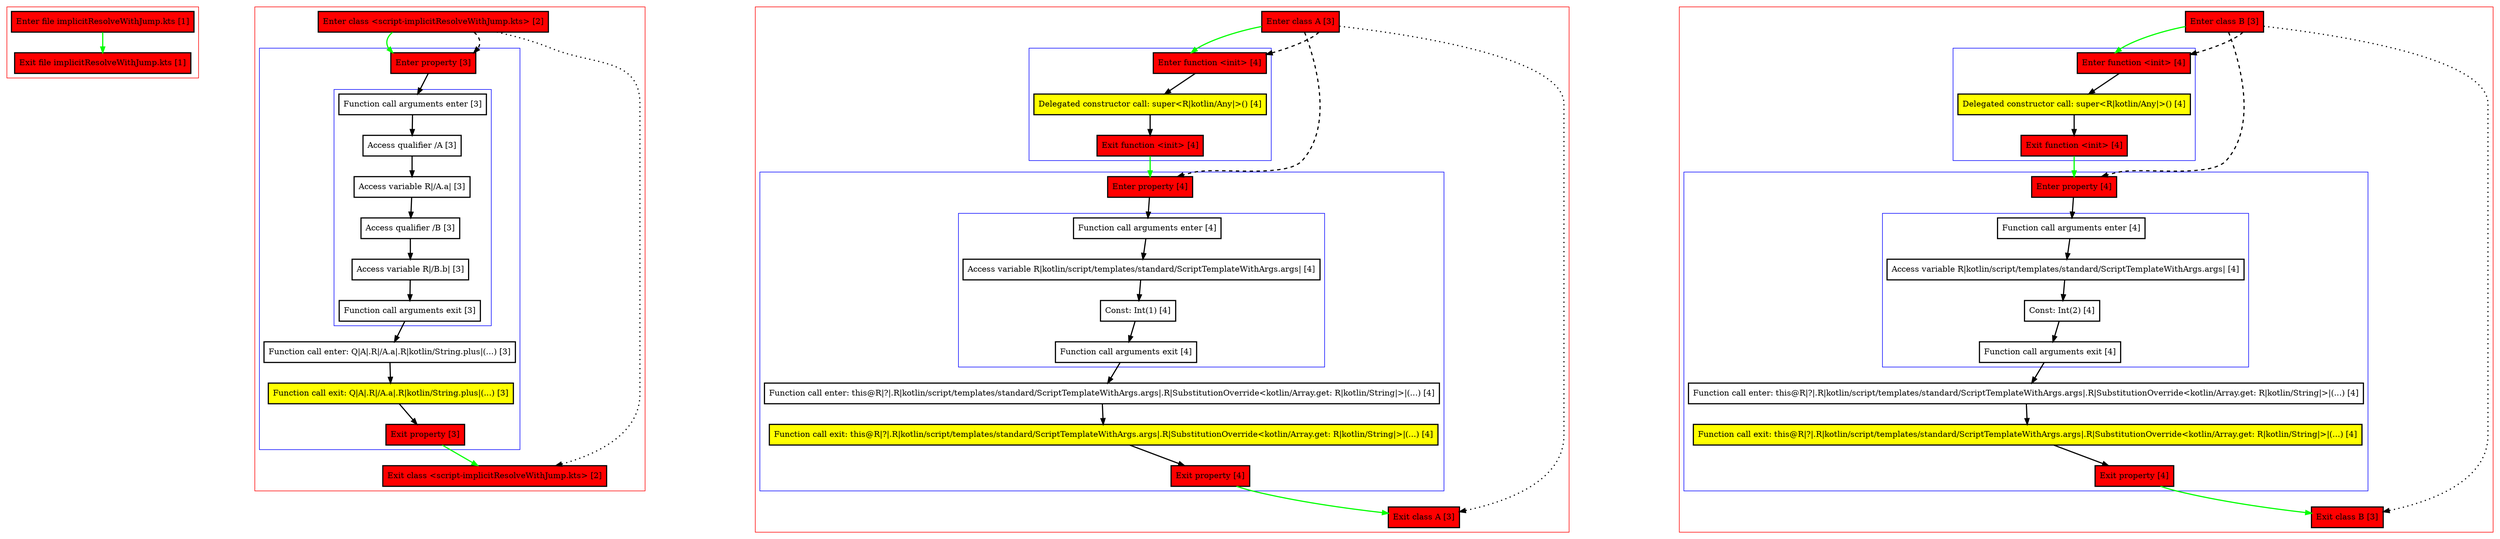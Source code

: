 digraph implicitResolveWithJump_kts {
    graph [nodesep=3]
    node [shape=box penwidth=2]
    edge [penwidth=2]

    subgraph cluster_0 {
        color=red
        0 [label="Enter file implicitResolveWithJump.kts [1]" style="filled" fillcolor=red];
        1 [label="Exit file implicitResolveWithJump.kts [1]" style="filled" fillcolor=red];
    }
    0 -> {1} [color=green];

    subgraph cluster_1 {
        color=red
        2 [label="Enter class <script-implicitResolveWithJump.kts> [2]" style="filled" fillcolor=red];
        subgraph cluster_2 {
            color=blue
            3 [label="Enter property [3]" style="filled" fillcolor=red];
            subgraph cluster_3 {
                color=blue
                4 [label="Function call arguments enter [3]"];
                5 [label="Access qualifier /A [3]"];
                6 [label="Access variable R|/A.a| [3]"];
                7 [label="Access qualifier /B [3]"];
                8 [label="Access variable R|/B.b| [3]"];
                9 [label="Function call arguments exit [3]"];
            }
            10 [label="Function call enter: Q|A|.R|/A.a|.R|kotlin/String.plus|(...) [3]"];
            11 [label="Function call exit: Q|A|.R|/A.a|.R|kotlin/String.plus|(...) [3]" style="filled" fillcolor=yellow];
            12 [label="Exit property [3]" style="filled" fillcolor=red];
        }
        13 [label="Exit class <script-implicitResolveWithJump.kts> [2]" style="filled" fillcolor=red];
    }
    2 -> {3} [color=green];
    2 -> {13} [style=dotted];
    2 -> {3} [style=dashed];
    3 -> {4};
    4 -> {5};
    5 -> {6};
    6 -> {7};
    7 -> {8};
    8 -> {9};
    9 -> {10};
    10 -> {11};
    11 -> {12};
    12 -> {13} [color=green];

    subgraph cluster_4 {
        color=red
        14 [label="Enter class A [3]" style="filled" fillcolor=red];
        subgraph cluster_5 {
            color=blue
            15 [label="Enter function <init> [4]" style="filled" fillcolor=red];
            16 [label="Delegated constructor call: super<R|kotlin/Any|>() [4]" style="filled" fillcolor=yellow];
            17 [label="Exit function <init> [4]" style="filled" fillcolor=red];
        }
        subgraph cluster_6 {
            color=blue
            18 [label="Enter property [4]" style="filled" fillcolor=red];
            subgraph cluster_7 {
                color=blue
                19 [label="Function call arguments enter [4]"];
                20 [label="Access variable R|kotlin/script/templates/standard/ScriptTemplateWithArgs.args| [4]"];
                21 [label="Const: Int(1) [4]"];
                22 [label="Function call arguments exit [4]"];
            }
            23 [label="Function call enter: this@R|?|.R|kotlin/script/templates/standard/ScriptTemplateWithArgs.args|.R|SubstitutionOverride<kotlin/Array.get: R|kotlin/String|>|(...) [4]"];
            24 [label="Function call exit: this@R|?|.R|kotlin/script/templates/standard/ScriptTemplateWithArgs.args|.R|SubstitutionOverride<kotlin/Array.get: R|kotlin/String|>|(...) [4]" style="filled" fillcolor=yellow];
            25 [label="Exit property [4]" style="filled" fillcolor=red];
        }
        26 [label="Exit class A [3]" style="filled" fillcolor=red];
    }
    14 -> {15} [color=green];
    14 -> {26} [style=dotted];
    14 -> {15 18} [style=dashed];
    15 -> {16};
    16 -> {17};
    17 -> {18} [color=green];
    18 -> {19};
    19 -> {20};
    20 -> {21};
    21 -> {22};
    22 -> {23};
    23 -> {24};
    24 -> {25};
    25 -> {26} [color=green];

    subgraph cluster_8 {
        color=red
        27 [label="Enter class B [3]" style="filled" fillcolor=red];
        subgraph cluster_9 {
            color=blue
            28 [label="Enter function <init> [4]" style="filled" fillcolor=red];
            29 [label="Delegated constructor call: super<R|kotlin/Any|>() [4]" style="filled" fillcolor=yellow];
            30 [label="Exit function <init> [4]" style="filled" fillcolor=red];
        }
        subgraph cluster_10 {
            color=blue
            31 [label="Enter property [4]" style="filled" fillcolor=red];
            subgraph cluster_11 {
                color=blue
                32 [label="Function call arguments enter [4]"];
                33 [label="Access variable R|kotlin/script/templates/standard/ScriptTemplateWithArgs.args| [4]"];
                34 [label="Const: Int(2) [4]"];
                35 [label="Function call arguments exit [4]"];
            }
            36 [label="Function call enter: this@R|?|.R|kotlin/script/templates/standard/ScriptTemplateWithArgs.args|.R|SubstitutionOverride<kotlin/Array.get: R|kotlin/String|>|(...) [4]"];
            37 [label="Function call exit: this@R|?|.R|kotlin/script/templates/standard/ScriptTemplateWithArgs.args|.R|SubstitutionOverride<kotlin/Array.get: R|kotlin/String|>|(...) [4]" style="filled" fillcolor=yellow];
            38 [label="Exit property [4]" style="filled" fillcolor=red];
        }
        39 [label="Exit class B [3]" style="filled" fillcolor=red];
    }
    27 -> {28} [color=green];
    27 -> {39} [style=dotted];
    27 -> {28 31} [style=dashed];
    28 -> {29};
    29 -> {30};
    30 -> {31} [color=green];
    31 -> {32};
    32 -> {33};
    33 -> {34};
    34 -> {35};
    35 -> {36};
    36 -> {37};
    37 -> {38};
    38 -> {39} [color=green];

}
